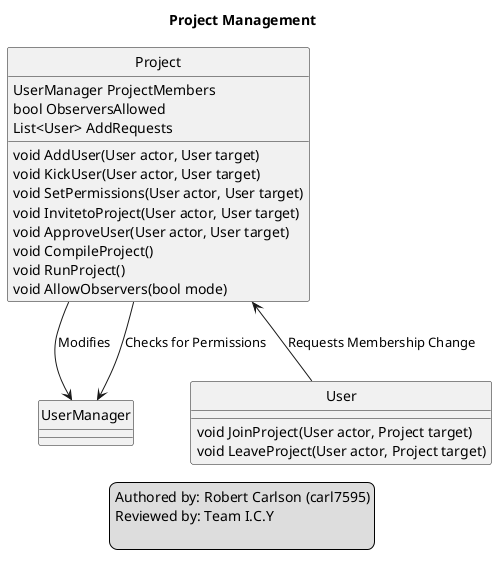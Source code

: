 @startuml
hide circle

title Project Management

class Project {
void AddUser(User actor, User target)
void KickUser(User actor, User target)
void SetPermissions(User actor, User target)
void InvitetoProject(User actor, User target)
void ApproveUser(User actor, User target)
void CompileProject()
void RunProject()
void AllowObservers(bool mode)
UserManager ProjectMembers
bool ObserversAllowed
List<User> AddRequests

}

class UserManager{
}

class User {
void JoinProject(User actor, Project target)
void LeaveProject(User actor, Project target)
}

Project <-- User : Requests Membership Change
UserManager <-- Project : Checks for Permissions
Project --> UserManager : Modifies

legend center
Authored by: Robert Carlson (carl7595)
Reviewed by: Team I.C.Y

endlegend
@enduml

